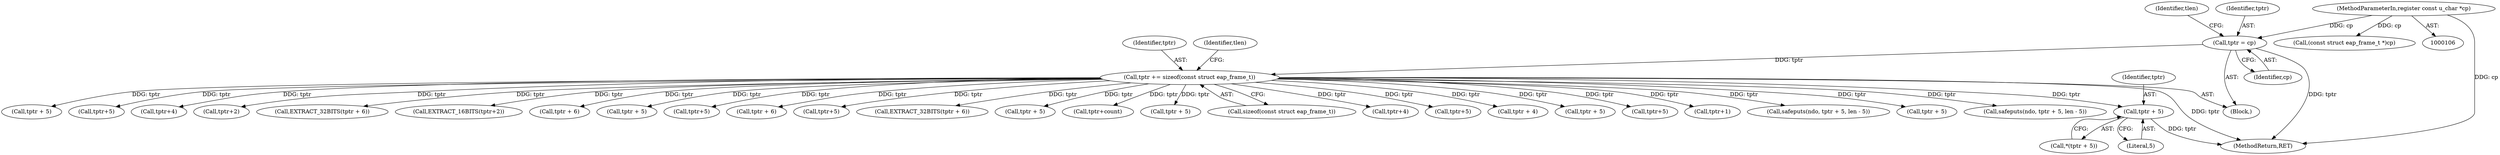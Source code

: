 digraph "0_tcpdump_985122081165753c7442bd7824c473eb9ff56308@pointer" {
"1000446" [label="(Call,tptr + 5)"];
"1000191" [label="(Call,tptr += sizeof(const struct eap_frame_t))"];
"1000121" [label="(Call,tptr = cp)"];
"1000108" [label="(MethodParameterIn,register const u_char *cp)"];
"1000468" [label="(MethodReturn,RET)"];
"1000329" [label="(Call,tptr+count)"];
"1000193" [label="(Call,sizeof(const struct eap_frame_t))"];
"1000191" [label="(Call,tptr += sizeof(const struct eap_frame_t))"];
"1000258" [label="(Call,tptr+4)"];
"1000123" [label="(Identifier,cp)"];
"1000361" [label="(Call,tptr+5)"];
"1000262" [label="(Call,tptr + 4)"];
"1000108" [label="(MethodParameterIn,register const u_char *cp)"];
"1000448" [label="(Literal,5)"];
"1000192" [label="(Identifier,tptr)"];
"1000347" [label="(Call,tptr + 5)"];
"1000416" [label="(Call,tptr+5)"];
"1000125" [label="(Identifier,tlen)"];
"1000229" [label="(Call,tptr+1)"];
"1000280" [label="(Call,safeputs(ndo, tptr + 5, len - 5))"];
"1000410" [label="(Call,tptr + 5)"];
"1000301" [label="(Call,safeputs(ndo, tptr + 5, len - 5))"];
"1000129" [label="(Call,(const struct eap_frame_t *)cp)"];
"1000282" [label="(Call,tptr + 5)"];
"1000406" [label="(Call,tptr+5)"];
"1000447" [label="(Identifier,tptr)"];
"1000245" [label="(Call,tptr+4)"];
"1000212" [label="(Call,tptr+2)"];
"1000110" [label="(Block,)"];
"1000446" [label="(Call,tptr + 5)"];
"1000380" [label="(Call,EXTRACT_32BITS(tptr + 6))"];
"1000211" [label="(Call,EXTRACT_16BITS(tptr+2))"];
"1000381" [label="(Call,tptr + 6)"];
"1000445" [label="(Call,*(tptr + 5))"];
"1000303" [label="(Call,tptr + 5)"];
"1000371" [label="(Call,tptr+5)"];
"1000426" [label="(Call,tptr + 6)"];
"1000442" [label="(Call,tptr+5)"];
"1000122" [label="(Identifier,tptr)"];
"1000425" [label="(Call,EXTRACT_32BITS(tptr + 6))"];
"1000393" [label="(Call,tptr + 5)"];
"1000121" [label="(Call,tptr = cp)"];
"1000365" [label="(Call,tptr + 5)"];
"1000196" [label="(Identifier,tlen)"];
"1000446" -> "1000445"  [label="AST: "];
"1000446" -> "1000448"  [label="CFG: "];
"1000447" -> "1000446"  [label="AST: "];
"1000448" -> "1000446"  [label="AST: "];
"1000445" -> "1000446"  [label="CFG: "];
"1000446" -> "1000468"  [label="DDG: tptr"];
"1000191" -> "1000446"  [label="DDG: tptr"];
"1000191" -> "1000110"  [label="AST: "];
"1000191" -> "1000193"  [label="CFG: "];
"1000192" -> "1000191"  [label="AST: "];
"1000193" -> "1000191"  [label="AST: "];
"1000196" -> "1000191"  [label="CFG: "];
"1000191" -> "1000468"  [label="DDG: tptr"];
"1000121" -> "1000191"  [label="DDG: tptr"];
"1000191" -> "1000211"  [label="DDG: tptr"];
"1000191" -> "1000212"  [label="DDG: tptr"];
"1000191" -> "1000229"  [label="DDG: tptr"];
"1000191" -> "1000245"  [label="DDG: tptr"];
"1000191" -> "1000258"  [label="DDG: tptr"];
"1000191" -> "1000262"  [label="DDG: tptr"];
"1000191" -> "1000280"  [label="DDG: tptr"];
"1000191" -> "1000282"  [label="DDG: tptr"];
"1000191" -> "1000301"  [label="DDG: tptr"];
"1000191" -> "1000303"  [label="DDG: tptr"];
"1000191" -> "1000329"  [label="DDG: tptr"];
"1000191" -> "1000347"  [label="DDG: tptr"];
"1000191" -> "1000361"  [label="DDG: tptr"];
"1000191" -> "1000365"  [label="DDG: tptr"];
"1000191" -> "1000371"  [label="DDG: tptr"];
"1000191" -> "1000380"  [label="DDG: tptr"];
"1000191" -> "1000381"  [label="DDG: tptr"];
"1000191" -> "1000393"  [label="DDG: tptr"];
"1000191" -> "1000406"  [label="DDG: tptr"];
"1000191" -> "1000410"  [label="DDG: tptr"];
"1000191" -> "1000416"  [label="DDG: tptr"];
"1000191" -> "1000425"  [label="DDG: tptr"];
"1000191" -> "1000426"  [label="DDG: tptr"];
"1000191" -> "1000442"  [label="DDG: tptr"];
"1000121" -> "1000110"  [label="AST: "];
"1000121" -> "1000123"  [label="CFG: "];
"1000122" -> "1000121"  [label="AST: "];
"1000123" -> "1000121"  [label="AST: "];
"1000125" -> "1000121"  [label="CFG: "];
"1000121" -> "1000468"  [label="DDG: tptr"];
"1000108" -> "1000121"  [label="DDG: cp"];
"1000108" -> "1000106"  [label="AST: "];
"1000108" -> "1000468"  [label="DDG: cp"];
"1000108" -> "1000129"  [label="DDG: cp"];
}
